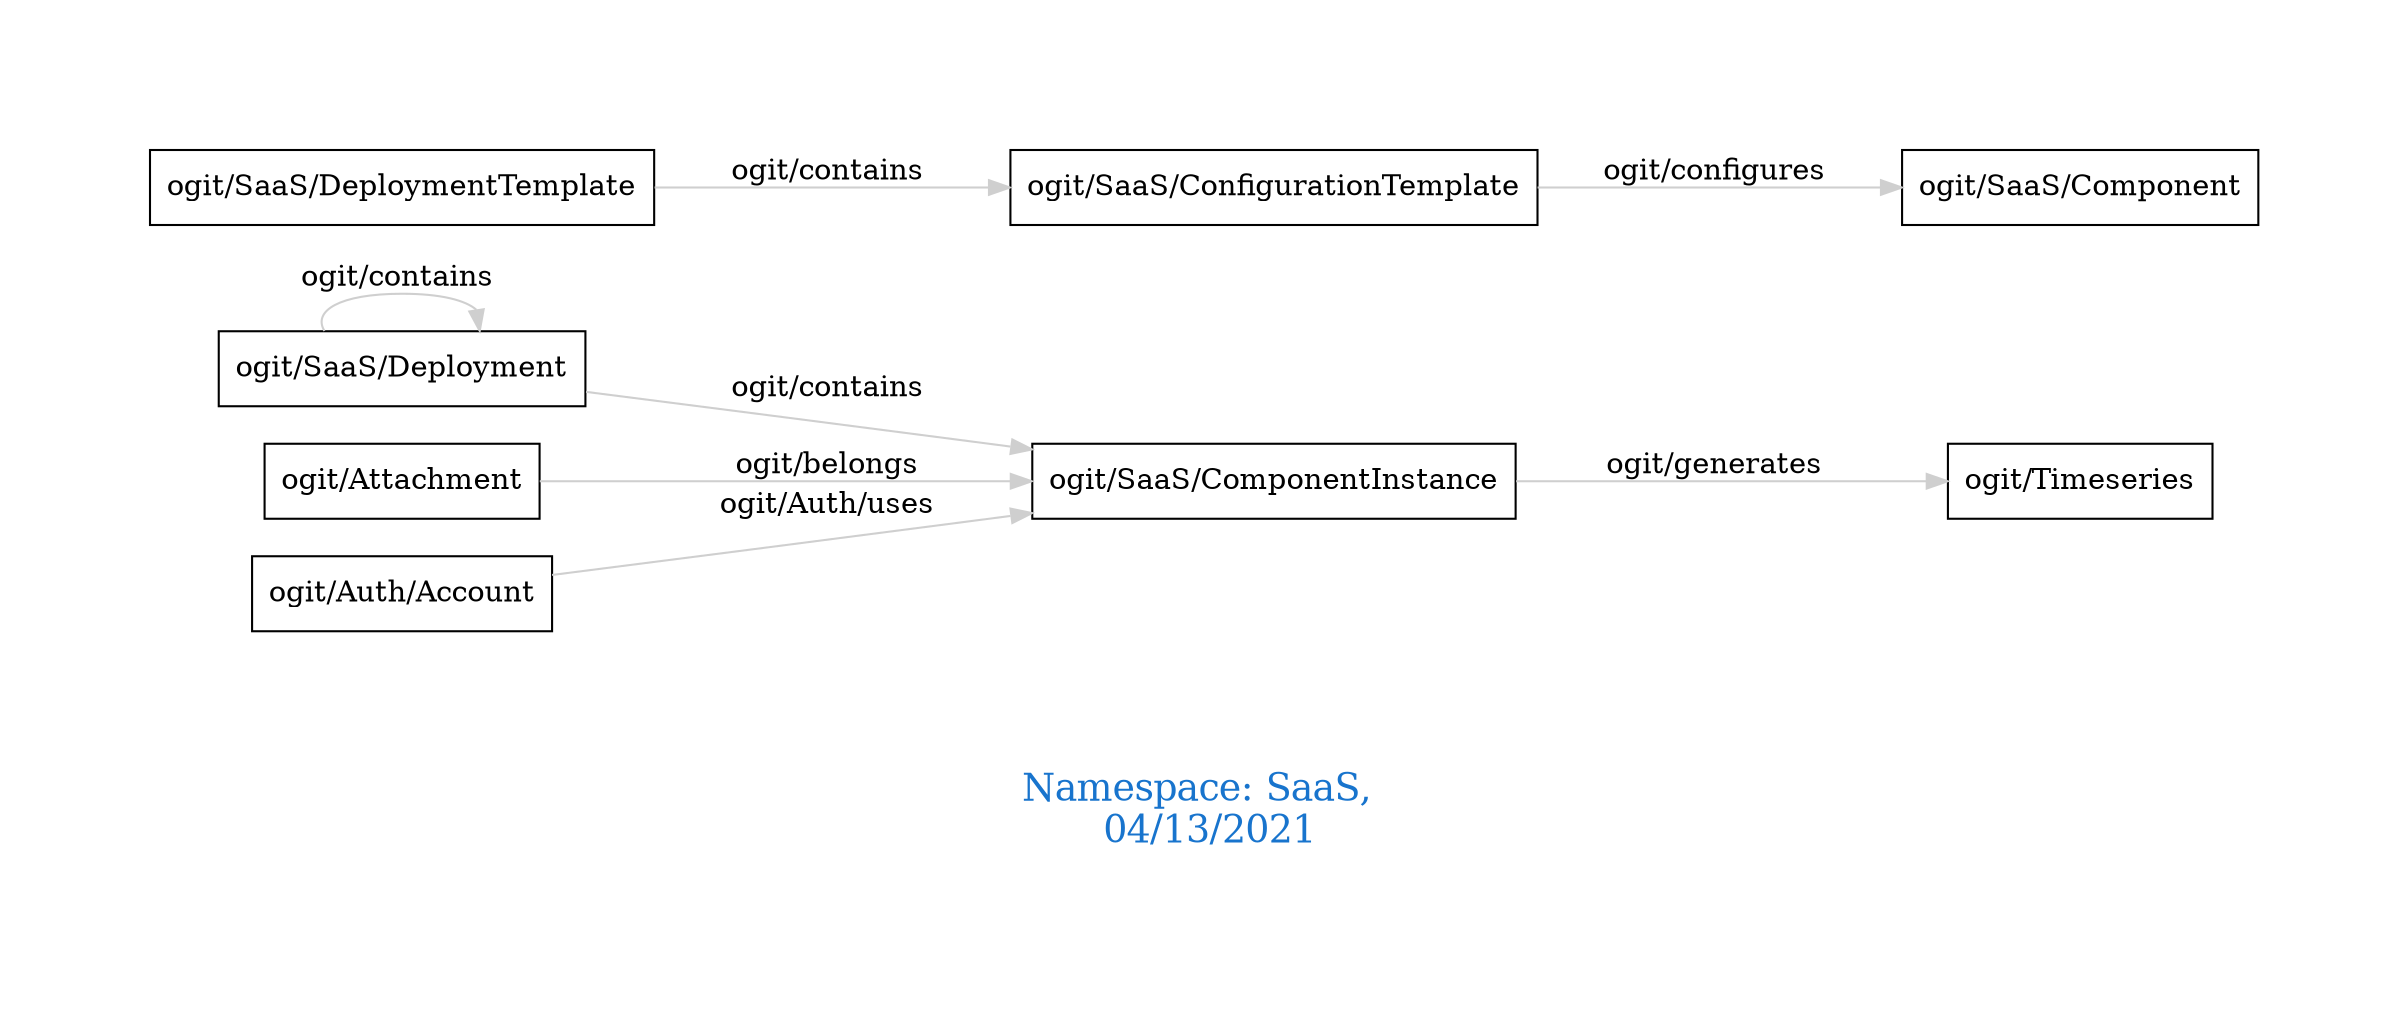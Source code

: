 digraph OGIT_ontology {
 graph [ rankdir= LR,pad=1 
fontsize = 18,
fontcolor= dodgerblue3,label = "\n\n\nNamespace: SaaS, \n 04/13/2021"];
node[shape=polygon];
edge [  color="gray81"];

   "ogit/SaaS/Deployment" -> "ogit/SaaS/ComponentInstance" [label="   ogit/contains    "];
   "ogit/SaaS/DeploymentTemplate" -> "ogit/SaaS/ConfigurationTemplate" [label="   ogit/contains    "];
   "ogit/SaaS/ComponentInstance" -> "ogit/Timeseries" [label="   ogit/generates    "];
   "ogit/SaaS/ConfigurationTemplate" -> "ogit/SaaS/Component" [label="   ogit/configures    "];
   "ogit/Attachment" -> "ogit/SaaS/ComponentInstance" [label="   ogit/belongs    "];
   "ogit/Auth/Account" -> "ogit/SaaS/ComponentInstance" [label="   ogit/Auth/uses    "];
   "ogit/SaaS/Deployment" -> "ogit/SaaS/Deployment" [label="   ogit/contains    "];
}
